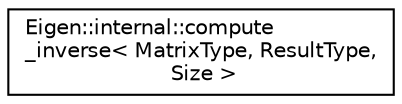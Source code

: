 digraph "Graphical Class Hierarchy"
{
  edge [fontname="Helvetica",fontsize="10",labelfontname="Helvetica",labelfontsize="10"];
  node [fontname="Helvetica",fontsize="10",shape=record];
  rankdir="LR";
  Node1 [label="Eigen::internal::compute\l_inverse\< MatrixType, ResultType,\l Size \>",height=0.2,width=0.4,color="black", fillcolor="white", style="filled",URL="$struct_eigen_1_1internal_1_1compute__inverse.html"];
}
